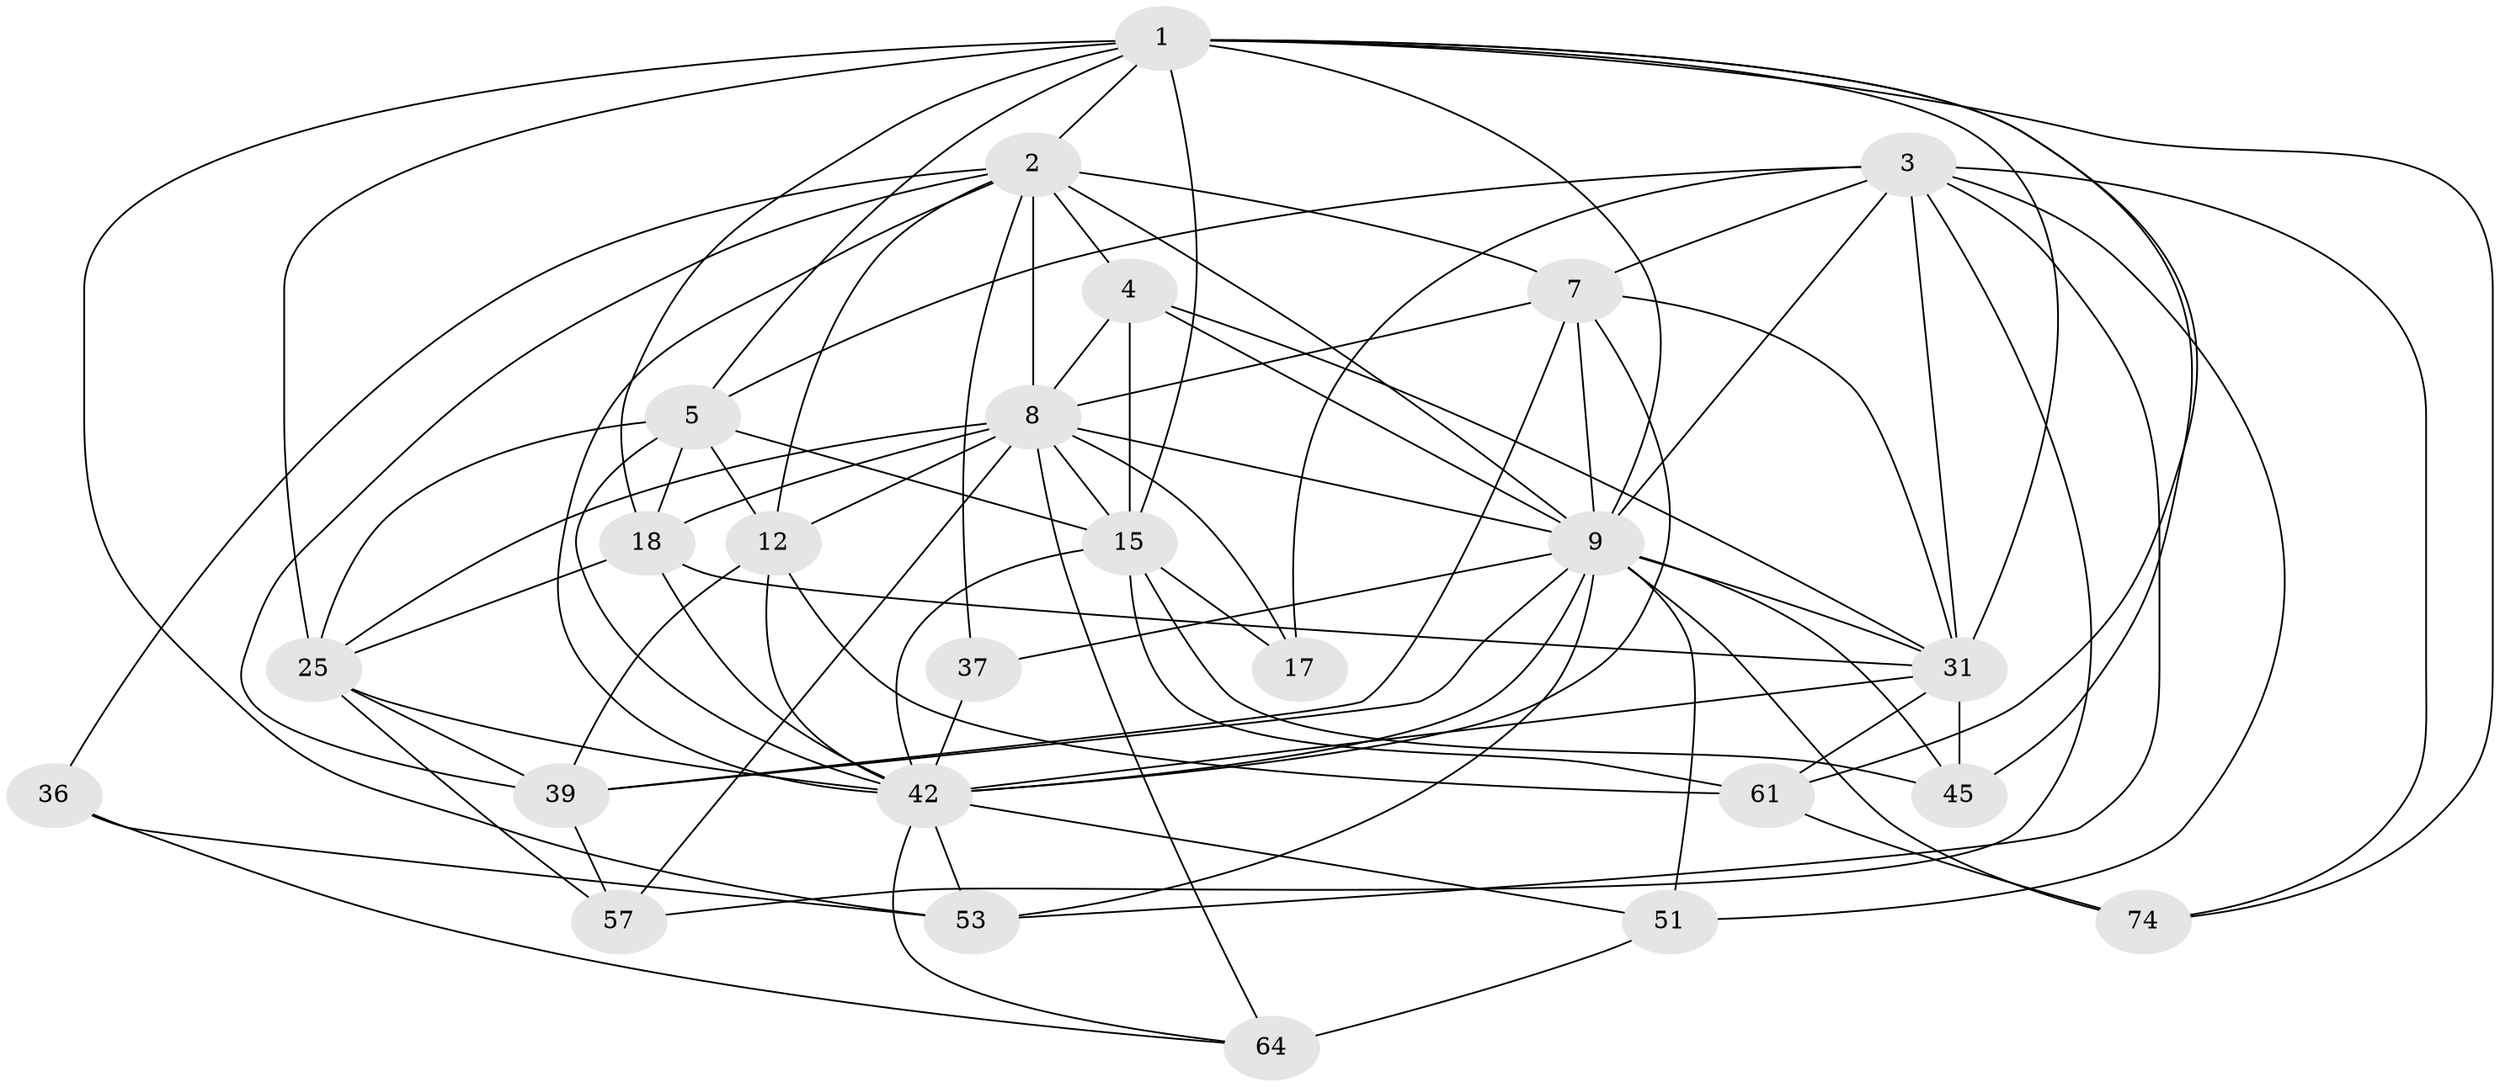 // original degree distribution, {4: 1.0}
// Generated by graph-tools (version 1.1) at 2025/20/03/04/25 18:20:38]
// undirected, 25 vertices, 84 edges
graph export_dot {
graph [start="1"]
  node [color=gray90,style=filled];
  1 [super="+6+11+38"];
  2 [super="+47+44+27"];
  3 [super="+40+41+73+14"];
  4 [super="+56"];
  5 [super="+29+32+50"];
  7 [super="+23+75"];
  8 [super="+68+16+13"];
  9 [super="+35+20+10"];
  12 [super="+67"];
  15 [super="+19+70"];
  17;
  18 [super="+30"];
  25 [super="+83+46"];
  31 [super="+54+55+58"];
  36;
  37;
  39 [super="+78"];
  42 [super="+48+43"];
  45 [super="+66"];
  51;
  53 [super="+59+60"];
  57;
  61 [super="+63"];
  64;
  74;
  1 -- 53 [weight=2];
  1 -- 9 [weight=3];
  1 -- 15 [weight=2];
  1 -- 74;
  1 -- 45;
  1 -- 18;
  1 -- 25 [weight=2];
  1 -- 31;
  1 -- 61;
  1 -- 5;
  1 -- 2 [weight=3];
  2 -- 36;
  2 -- 37;
  2 -- 39;
  2 -- 8 [weight=3];
  2 -- 42;
  2 -- 4;
  2 -- 7;
  2 -- 9;
  2 -- 12;
  3 -- 17 [weight=2];
  3 -- 57;
  3 -- 74;
  3 -- 51;
  3 -- 7 [weight=2];
  3 -- 31 [weight=2];
  3 -- 53;
  3 -- 9;
  3 -- 5;
  4 -- 8;
  4 -- 9 [weight=2];
  4 -- 31;
  4 -- 15;
  5 -- 15;
  5 -- 42 [weight=2];
  5 -- 12;
  5 -- 18;
  5 -- 25;
  7 -- 39;
  7 -- 8;
  7 -- 31;
  7 -- 42;
  7 -- 9;
  8 -- 64;
  8 -- 15;
  8 -- 12;
  8 -- 17;
  8 -- 18;
  8 -- 57;
  8 -- 9 [weight=2];
  8 -- 25;
  9 -- 74;
  9 -- 31;
  9 -- 42;
  9 -- 45 [weight=2];
  9 -- 37;
  9 -- 39;
  9 -- 51;
  9 -- 53 [weight=2];
  12 -- 61;
  12 -- 42;
  12 -- 39;
  15 -- 45 [weight=2];
  15 -- 42;
  15 -- 17;
  15 -- 61;
  18 -- 25;
  18 -- 31;
  18 -- 42;
  25 -- 42;
  25 -- 39;
  25 -- 57;
  31 -- 61 [weight=2];
  31 -- 42 [weight=2];
  31 -- 45;
  36 -- 64;
  36 -- 53 [weight=2];
  37 -- 42 [weight=2];
  39 -- 57;
  42 -- 64;
  42 -- 51;
  42 -- 53;
  51 -- 64;
  61 -- 74;
}

